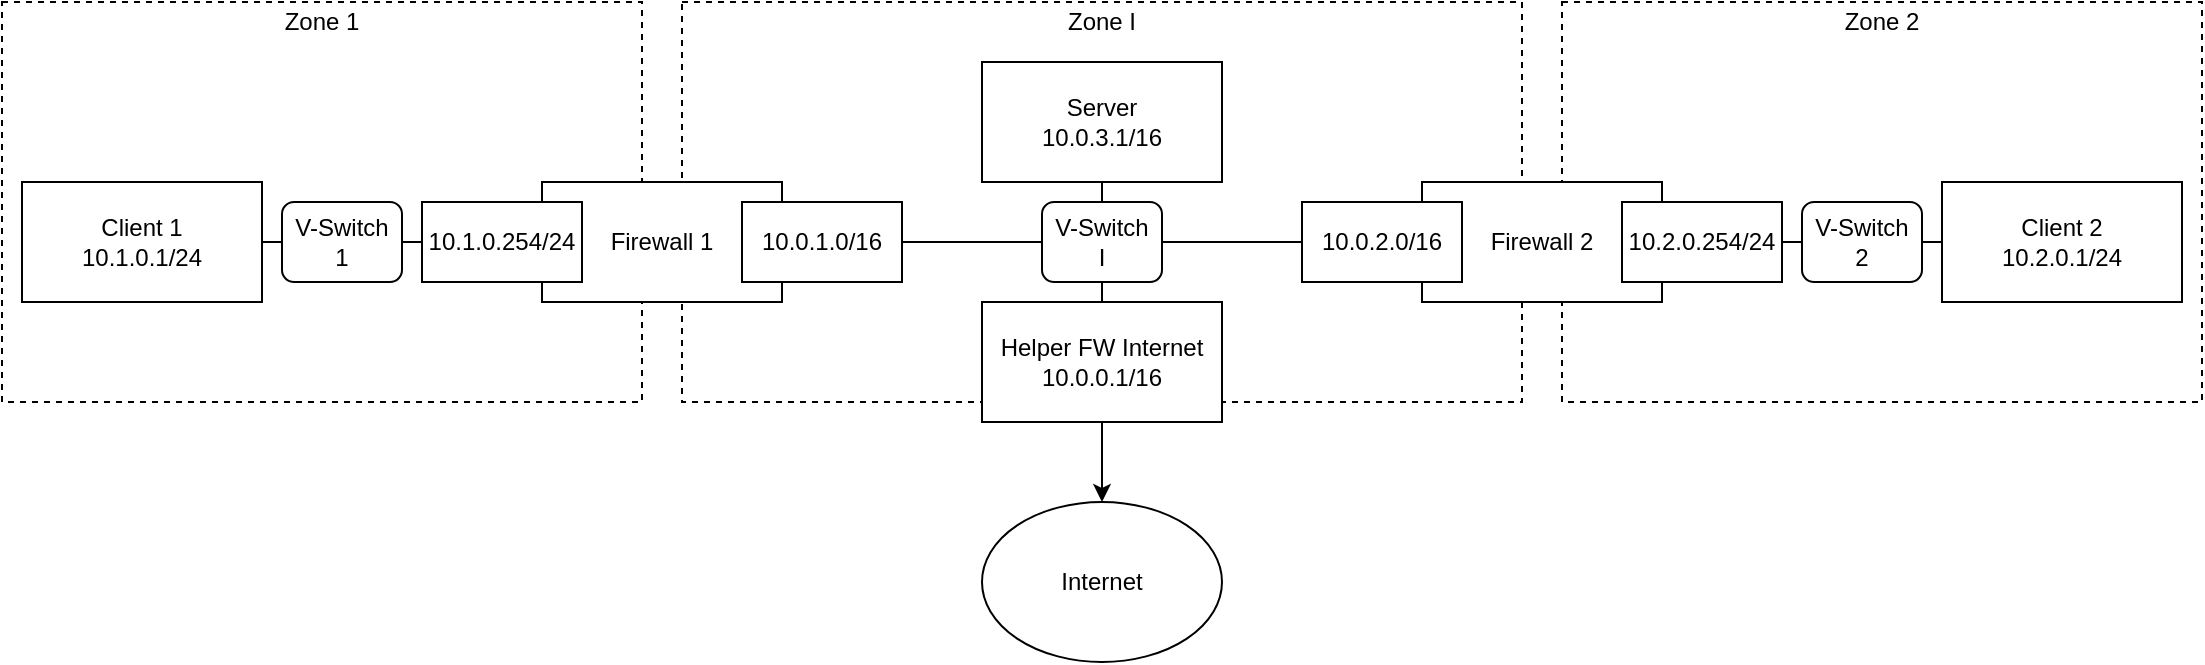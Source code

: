 <mxfile>
    <diagram id="Md2XQMuHvaNFjuecSZcb" name="Page-1">
        <mxGraphModel dx="1389" dy="611" grid="1" gridSize="10" guides="1" tooltips="1" connect="1" arrows="1" fold="1" page="1" pageScale="1" pageWidth="827" pageHeight="1169" math="0" shadow="0">
            <root>
                <mxCell id="0"/>
                <mxCell id="1" parent="0"/>
                <mxCell id="34" value="" style="rounded=0;whiteSpace=wrap;html=1;dashed=1;" vertex="1" parent="1">
                    <mxGeometry x="410" y="370" width="420" height="200" as="geometry"/>
                </mxCell>
                <mxCell id="32" value="" style="rounded=0;whiteSpace=wrap;html=1;dashed=1;" vertex="1" parent="1">
                    <mxGeometry x="850" y="370" width="320" height="200" as="geometry"/>
                </mxCell>
                <mxCell id="30" value="" style="rounded=0;whiteSpace=wrap;html=1;dashed=1;" vertex="1" parent="1">
                    <mxGeometry x="70" y="370" width="320" height="200" as="geometry"/>
                </mxCell>
                <mxCell id="15" style="edgeStyle=orthogonalEdgeStyle;rounded=0;orthogonalLoop=1;jettySize=auto;html=1;endArrow=none;endFill=0;" parent="1" source="2" target="4" edge="1">
                    <mxGeometry relative="1" as="geometry"/>
                </mxCell>
                <mxCell id="2" value="Client 1&lt;br&gt;10.1.0.1/24" style="rounded=0;whiteSpace=wrap;html=1;" parent="1" vertex="1">
                    <mxGeometry x="80" y="460" width="120" height="60" as="geometry"/>
                </mxCell>
                <mxCell id="3" value="Firewall 1" style="rounded=0;whiteSpace=wrap;html=1;" parent="1" vertex="1">
                    <mxGeometry x="340" y="460" width="120" height="60" as="geometry"/>
                </mxCell>
                <mxCell id="4" value="10.1.0.254/24" style="rounded=0;whiteSpace=wrap;html=1;" parent="1" vertex="1">
                    <mxGeometry x="280" y="470" width="80" height="40" as="geometry"/>
                </mxCell>
                <mxCell id="12" style="edgeStyle=orthogonalEdgeStyle;rounded=0;orthogonalLoop=1;jettySize=auto;html=1;entryX=0;entryY=0.5;entryDx=0;entryDy=0;endArrow=none;endFill=0;startArrow=none;" parent="1" source="40" target="9" edge="1">
                    <mxGeometry relative="1" as="geometry"/>
                </mxCell>
                <mxCell id="5" value="10.0.1.0/16" style="rounded=0;whiteSpace=wrap;html=1;" parent="1" vertex="1">
                    <mxGeometry x="440" y="470" width="80" height="40" as="geometry"/>
                </mxCell>
                <mxCell id="16" style="edgeStyle=orthogonalEdgeStyle;rounded=0;orthogonalLoop=1;jettySize=auto;html=1;entryX=1;entryY=0.5;entryDx=0;entryDy=0;endArrow=none;endFill=0;" parent="1" source="6" target="8" edge="1">
                    <mxGeometry relative="1" as="geometry"/>
                </mxCell>
                <mxCell id="6" value="Client 2&lt;br&gt;10.2.0.1/24" style="rounded=0;whiteSpace=wrap;html=1;" parent="1" vertex="1">
                    <mxGeometry x="1040" y="460" width="120" height="60" as="geometry"/>
                </mxCell>
                <mxCell id="7" value="Firewall 2" style="rounded=0;whiteSpace=wrap;html=1;" parent="1" vertex="1">
                    <mxGeometry x="780" y="460" width="120" height="60" as="geometry"/>
                </mxCell>
                <mxCell id="8" value="10.2.0.254/24" style="rounded=0;whiteSpace=wrap;html=1;" parent="1" vertex="1">
                    <mxGeometry x="880" y="470" width="80" height="40" as="geometry"/>
                </mxCell>
                <mxCell id="9" value="10.0.2.0/16" style="rounded=0;whiteSpace=wrap;html=1;" parent="1" vertex="1">
                    <mxGeometry x="720" y="470" width="80" height="40" as="geometry"/>
                </mxCell>
                <mxCell id="13" style="edgeStyle=orthogonalEdgeStyle;rounded=0;orthogonalLoop=1;jettySize=auto;html=1;entryX=0.5;entryY=0;entryDx=0;entryDy=0;endArrow=none;endFill=0;" parent="1" source="10" target="11" edge="1">
                    <mxGeometry relative="1" as="geometry"/>
                </mxCell>
                <mxCell id="10" value="Server&lt;br&gt;10.0.3.1/16" style="rounded=0;whiteSpace=wrap;html=1;" parent="1" vertex="1">
                    <mxGeometry x="560" y="400" width="120" height="60" as="geometry"/>
                </mxCell>
                <mxCell id="19" style="edgeStyle=orthogonalEdgeStyle;rounded=0;orthogonalLoop=1;jettySize=auto;html=1;entryX=0.5;entryY=0;entryDx=0;entryDy=0;" parent="1" source="11" target="18" edge="1">
                    <mxGeometry relative="1" as="geometry"/>
                </mxCell>
                <mxCell id="11" value="Helper FW Internet&lt;br&gt;10.0.0.1/16" style="rounded=0;whiteSpace=wrap;html=1;" parent="1" vertex="1">
                    <mxGeometry x="560" y="520" width="120" height="60" as="geometry"/>
                </mxCell>
                <mxCell id="18" value="Internet" style="ellipse;whiteSpace=wrap;html=1;" parent="1" vertex="1">
                    <mxGeometry x="560" y="620" width="120" height="80" as="geometry"/>
                </mxCell>
                <mxCell id="31" value="Zone 1" style="text;html=1;strokeColor=none;fillColor=none;align=center;verticalAlign=middle;whiteSpace=wrap;rounded=0;" vertex="1" parent="1">
                    <mxGeometry x="200" y="370" width="60" height="20" as="geometry"/>
                </mxCell>
                <mxCell id="33" value="Zone 2" style="text;html=1;strokeColor=none;fillColor=none;align=center;verticalAlign=middle;whiteSpace=wrap;rounded=0;" vertex="1" parent="1">
                    <mxGeometry x="980" y="370" width="60" height="20" as="geometry"/>
                </mxCell>
                <mxCell id="35" value="Zone I" style="text;html=1;strokeColor=none;fillColor=none;align=center;verticalAlign=middle;whiteSpace=wrap;rounded=0;" vertex="1" parent="1">
                    <mxGeometry x="590" y="370" width="60" height="20" as="geometry"/>
                </mxCell>
                <mxCell id="38" value="V-Switch&lt;br&gt;1" style="rounded=1;whiteSpace=wrap;html=1;" vertex="1" parent="1">
                    <mxGeometry x="210" y="470" width="60" height="40" as="geometry"/>
                </mxCell>
                <mxCell id="40" value="V-Switch&lt;br&gt;I" style="rounded=1;whiteSpace=wrap;html=1;" vertex="1" parent="1">
                    <mxGeometry x="590" y="470" width="60" height="40" as="geometry"/>
                </mxCell>
                <mxCell id="41" value="" style="edgeStyle=orthogonalEdgeStyle;rounded=0;orthogonalLoop=1;jettySize=auto;html=1;entryX=0;entryY=0.5;entryDx=0;entryDy=0;endArrow=none;endFill=0;" edge="1" parent="1" source="5" target="40">
                    <mxGeometry relative="1" as="geometry">
                        <mxPoint x="520" y="490" as="sourcePoint"/>
                        <mxPoint x="720" y="490" as="targetPoint"/>
                    </mxGeometry>
                </mxCell>
                <mxCell id="42" value="V-Switch&lt;br&gt;2" style="rounded=1;whiteSpace=wrap;html=1;" vertex="1" parent="1">
                    <mxGeometry x="970" y="470" width="60" height="40" as="geometry"/>
                </mxCell>
            </root>
        </mxGraphModel>
    </diagram>
</mxfile>
